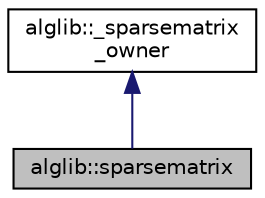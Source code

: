 digraph "alglib::sparsematrix"
{
  edge [fontname="Helvetica",fontsize="10",labelfontname="Helvetica",labelfontsize="10"];
  node [fontname="Helvetica",fontsize="10",shape=record];
  Node0 [label="alglib::sparsematrix",height=0.2,width=0.4,color="black", fillcolor="grey75", style="filled", fontcolor="black"];
  Node1 -> Node0 [dir="back",color="midnightblue",fontsize="10",style="solid",fontname="Helvetica"];
  Node1 [label="alglib::_sparsematrix\l_owner",height=0.2,width=0.4,color="black", fillcolor="white", style="filled",URL="$classalglib_1_1__sparsematrix__owner.html"];
}
